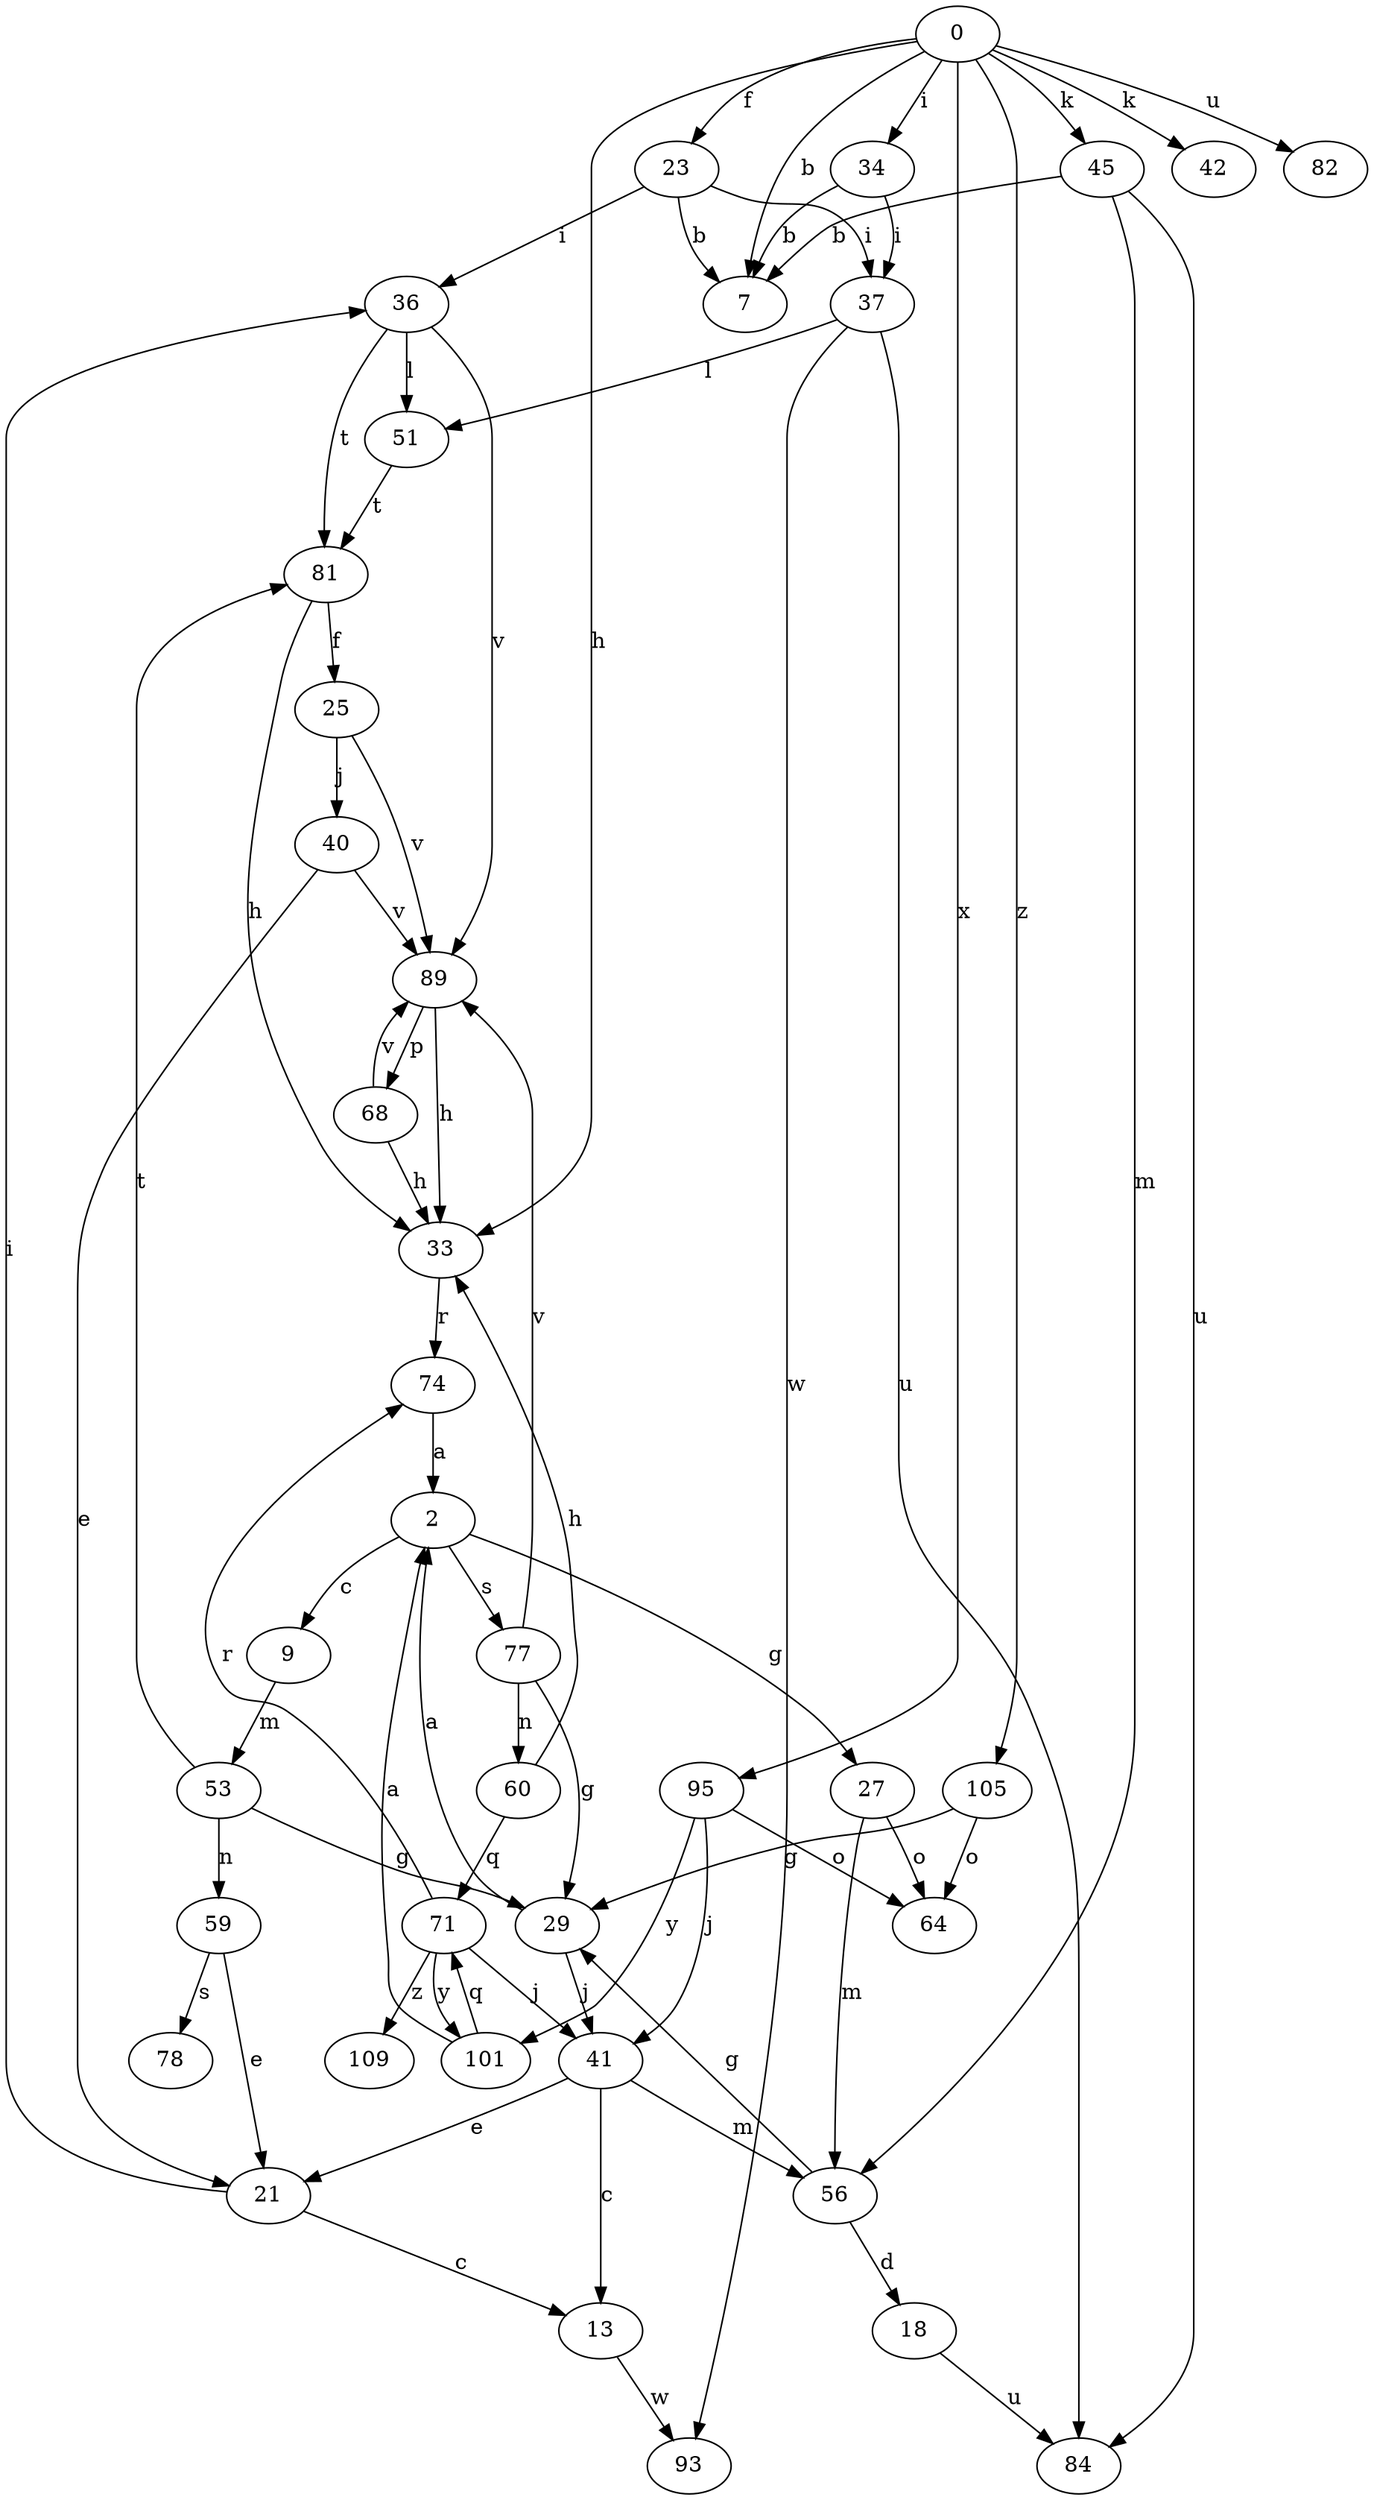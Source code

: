 strict digraph  {
0;
2;
7;
9;
13;
18;
21;
23;
25;
27;
29;
33;
34;
36;
37;
40;
41;
42;
45;
51;
53;
56;
59;
60;
64;
68;
71;
74;
77;
78;
81;
82;
84;
89;
93;
95;
101;
105;
109;
0 -> 7  [label=b];
0 -> 23  [label=f];
0 -> 33  [label=h];
0 -> 34  [label=i];
0 -> 42  [label=k];
0 -> 45  [label=k];
0 -> 82  [label=u];
0 -> 95  [label=x];
0 -> 105  [label=z];
2 -> 9  [label=c];
2 -> 27  [label=g];
2 -> 77  [label=s];
9 -> 53  [label=m];
13 -> 93  [label=w];
18 -> 84  [label=u];
21 -> 13  [label=c];
21 -> 36  [label=i];
23 -> 7  [label=b];
23 -> 36  [label=i];
23 -> 37  [label=i];
25 -> 40  [label=j];
25 -> 89  [label=v];
27 -> 56  [label=m];
27 -> 64  [label=o];
29 -> 2  [label=a];
29 -> 41  [label=j];
33 -> 74  [label=r];
34 -> 7  [label=b];
34 -> 37  [label=i];
36 -> 51  [label=l];
36 -> 81  [label=t];
36 -> 89  [label=v];
37 -> 51  [label=l];
37 -> 84  [label=u];
37 -> 93  [label=w];
40 -> 21  [label=e];
40 -> 89  [label=v];
41 -> 13  [label=c];
41 -> 21  [label=e];
41 -> 56  [label=m];
45 -> 7  [label=b];
45 -> 56  [label=m];
45 -> 84  [label=u];
51 -> 81  [label=t];
53 -> 29  [label=g];
53 -> 59  [label=n];
53 -> 81  [label=t];
56 -> 18  [label=d];
56 -> 29  [label=g];
59 -> 21  [label=e];
59 -> 78  [label=s];
60 -> 33  [label=h];
60 -> 71  [label=q];
68 -> 33  [label=h];
68 -> 89  [label=v];
71 -> 41  [label=j];
71 -> 74  [label=r];
71 -> 101  [label=y];
71 -> 109  [label=z];
74 -> 2  [label=a];
77 -> 29  [label=g];
77 -> 60  [label=n];
77 -> 89  [label=v];
81 -> 25  [label=f];
81 -> 33  [label=h];
89 -> 33  [label=h];
89 -> 68  [label=p];
95 -> 41  [label=j];
95 -> 64  [label=o];
95 -> 101  [label=y];
101 -> 2  [label=a];
101 -> 71  [label=q];
105 -> 29  [label=g];
105 -> 64  [label=o];
}
